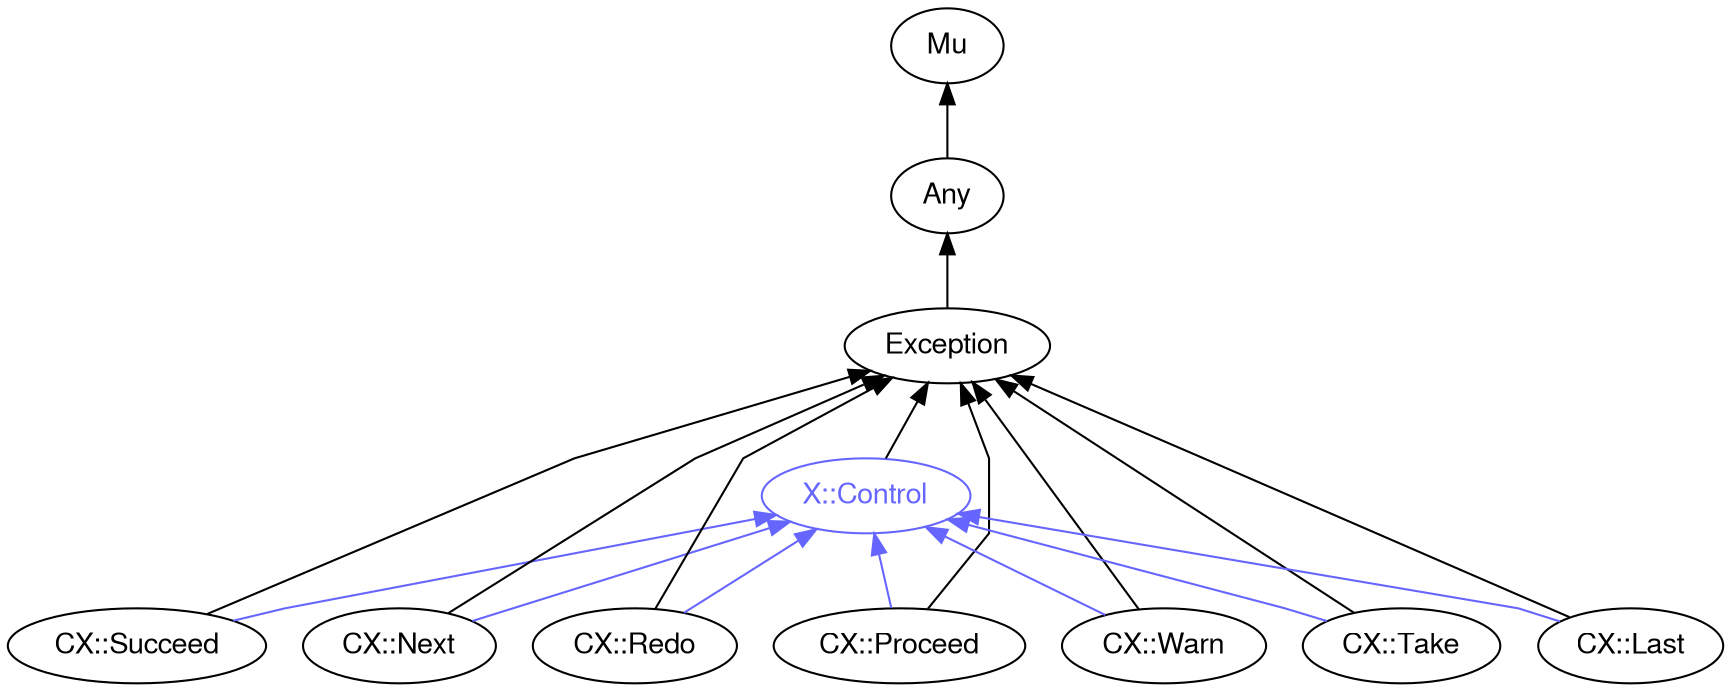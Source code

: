 digraph "perl6-type-graph" {
    rankdir=BT;
    splines=polyline;
    overlap=false; 
    // Types
    "X::Control" [color="#6666FF", fontcolor="#6666FF", href="/type/X::Control", fontname="FreeSans"];
    "Mu" [color="#000000", fontcolor="#000000", href="/type/Mu", fontname="FreeSans"];
    "Any" [color="#000000", fontcolor="#000000", href="/type/Any", fontname="FreeSans"];
    "Exception" [color="#000000", fontcolor="#000000", href="/type/Exception", fontname="FreeSans"];
    "CX::Succeed" [color="#000000", fontcolor="#000000", href="/type/CX::Succeed", fontname="FreeSans"];
    "CX::Next" [color="#000000", fontcolor="#000000", href="/type/CX::Next", fontname="FreeSans"];
    "CX::Redo" [color="#000000", fontcolor="#000000", href="/type/CX::Redo", fontname="FreeSans"];
    "CX::Proceed" [color="#000000", fontcolor="#000000", href="/type/CX::Proceed", fontname="FreeSans"];
    "CX::Warn" [color="#000000", fontcolor="#000000", href="/type/CX::Warn", fontname="FreeSans"];
    "CX::Take" [color="#000000", fontcolor="#000000", href="/type/CX::Take", fontname="FreeSans"];
    "CX::Last" [color="#000000", fontcolor="#000000", href="/type/CX::Last", fontname="FreeSans"];

    // Superclasses
    "X::Control" -> "Exception" [color="#000000"];
    "Any" -> "Mu" [color="#000000"];
    "Exception" -> "Any" [color="#000000"];
    "CX::Succeed" -> "Exception" [color="#000000"];
    "CX::Next" -> "Exception" [color="#000000"];
    "CX::Redo" -> "Exception" [color="#000000"];
    "CX::Proceed" -> "Exception" [color="#000000"];
    "CX::Warn" -> "Exception" [color="#000000"];
    "CX::Take" -> "Exception" [color="#000000"];
    "CX::Last" -> "Exception" [color="#000000"];

    // Roles
    "CX::Succeed" -> "X::Control" [color="#6666FF"];
    "CX::Next" -> "X::Control" [color="#6666FF"];
    "CX::Redo" -> "X::Control" [color="#6666FF"];
    "CX::Proceed" -> "X::Control" [color="#6666FF"];
    "CX::Warn" -> "X::Control" [color="#6666FF"];
    "CX::Take" -> "X::Control" [color="#6666FF"];
    "CX::Last" -> "X::Control" [color="#6666FF"];
}
